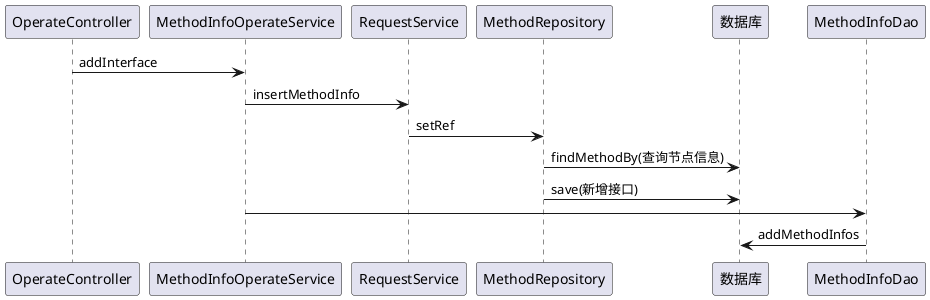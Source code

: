 开启注入：/drilling/operate/openProd
@startuml
OperateController -> MethodInfoOperateService: addInterface
MethodInfoOperateService ->RequestService: insertMethodInfo
RequestService -> MethodRepository: setRef
MethodRepository -> 数据库: findMethodBy(查询节点信息)
MethodRepository -> 数据库: save(新增接口)
MethodInfoOperateService -> MethodInfoDao
MethodInfoDao -> 数据库: addMethodInfos
@enduml